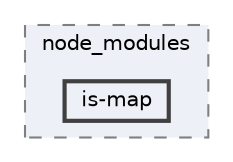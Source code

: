 digraph "pkiclassroomrescheduler/src/main/frontend/node_modules/is-map"
{
 // LATEX_PDF_SIZE
  bgcolor="transparent";
  edge [fontname=Helvetica,fontsize=10,labelfontname=Helvetica,labelfontsize=10];
  node [fontname=Helvetica,fontsize=10,shape=box,height=0.2,width=0.4];
  compound=true
  subgraph clusterdir_72953eda66ccb3a2722c28e1c3e6c23b {
    graph [ bgcolor="#edf0f7", pencolor="grey50", label="node_modules", fontname=Helvetica,fontsize=10 style="filled,dashed", URL="dir_72953eda66ccb3a2722c28e1c3e6c23b.html",tooltip=""]
  dir_80e148a9f4995766a54f0f7adb9d6589 [label="is-map", fillcolor="#edf0f7", color="grey25", style="filled,bold", URL="dir_80e148a9f4995766a54f0f7adb9d6589.html",tooltip=""];
  }
}

